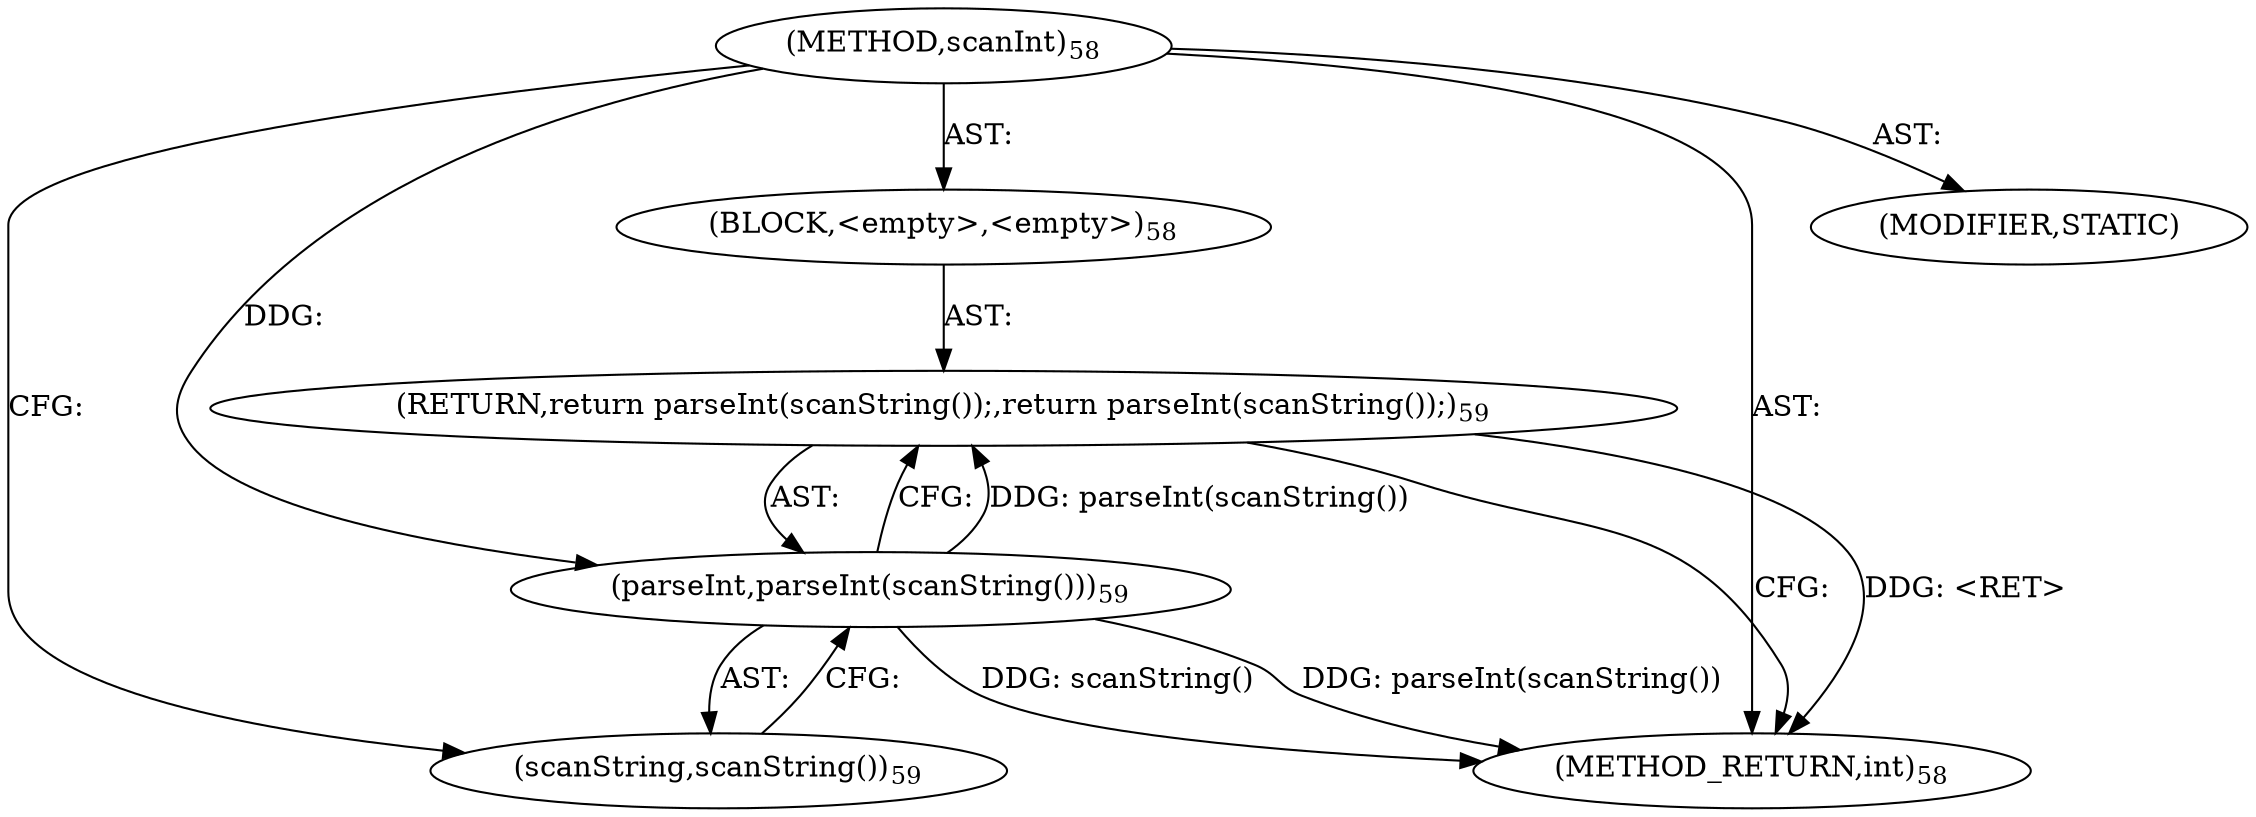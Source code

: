 digraph "scanInt" {  
"192" [label = <(METHOD,scanInt)<SUB>58</SUB>> ]
"193" [label = <(BLOCK,&lt;empty&gt;,&lt;empty&gt;)<SUB>58</SUB>> ]
"194" [label = <(RETURN,return parseInt(scanString());,return parseInt(scanString());)<SUB>59</SUB>> ]
"195" [label = <(parseInt,parseInt(scanString()))<SUB>59</SUB>> ]
"196" [label = <(scanString,scanString())<SUB>59</SUB>> ]
"197" [label = <(MODIFIER,STATIC)> ]
"198" [label = <(METHOD_RETURN,int)<SUB>58</SUB>> ]
  "192" -> "193"  [ label = "AST: "] 
  "192" -> "197"  [ label = "AST: "] 
  "192" -> "198"  [ label = "AST: "] 
  "193" -> "194"  [ label = "AST: "] 
  "194" -> "195"  [ label = "AST: "] 
  "195" -> "196"  [ label = "AST: "] 
  "194" -> "198"  [ label = "CFG: "] 
  "195" -> "194"  [ label = "CFG: "] 
  "196" -> "195"  [ label = "CFG: "] 
  "192" -> "196"  [ label = "CFG: "] 
  "194" -> "198"  [ label = "DDG: &lt;RET&gt;"] 
  "195" -> "198"  [ label = "DDG: scanString()"] 
  "195" -> "198"  [ label = "DDG: parseInt(scanString())"] 
  "195" -> "194"  [ label = "DDG: parseInt(scanString())"] 
  "192" -> "195"  [ label = "DDG: "] 
}
